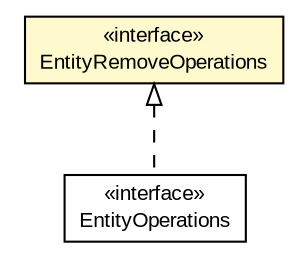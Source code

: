 #!/usr/local/bin/dot
#
# Class diagram 
# Generated by UMLGraph version 5.1 (http://www.umlgraph.org/)
#

digraph G {
	edge [fontname="arial",fontsize=10,labelfontname="arial",labelfontsize=10];
	node [fontname="arial",fontsize=10,shape=plaintext];
	nodesep=0.25;
	ranksep=0.5;
	// io.nextweb.operations.entity.EntityRemoveOperations
	c1218 [label=<<table title="io.nextweb.operations.entity.EntityRemoveOperations" border="0" cellborder="1" cellspacing="0" cellpadding="2" port="p" bgcolor="lemonChiffon" href="./EntityRemoveOperations.html">
		<tr><td><table border="0" cellspacing="0" cellpadding="1">
<tr><td align="center" balign="center"> &#171;interface&#187; </td></tr>
<tr><td align="center" balign="center"> EntityRemoveOperations </td></tr>
		</table></td></tr>
		</table>>, fontname="arial", fontcolor="black", fontsize=10.0];
	// io.nextweb.operations.EntityOperations
	c1244 [label=<<table title="io.nextweb.operations.EntityOperations" border="0" cellborder="1" cellspacing="0" cellpadding="2" port="p" href="../EntityOperations.html">
		<tr><td><table border="0" cellspacing="0" cellpadding="1">
<tr><td align="center" balign="center"> &#171;interface&#187; </td></tr>
<tr><td align="center" balign="center"> EntityOperations </td></tr>
		</table></td></tr>
		</table>>, fontname="arial", fontcolor="black", fontsize=10.0];
	//io.nextweb.operations.EntityOperations implements io.nextweb.operations.entity.EntityRemoveOperations
	c1218:p -> c1244:p [dir=back,arrowtail=empty,style=dashed];
}

